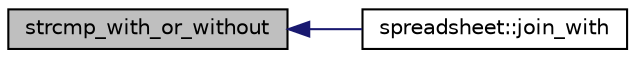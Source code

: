 digraph "strcmp_with_or_without"
{
  edge [fontname="Helvetica",fontsize="10",labelfontname="Helvetica",labelfontsize="10"];
  node [fontname="Helvetica",fontsize="10",shape=record];
  rankdir="LR";
  Node7 [label="strcmp_with_or_without",height=0.2,width=0.4,color="black", fillcolor="grey75", style="filled", fontcolor="black"];
  Node7 -> Node8 [dir="back",color="midnightblue",fontsize="10",style="solid",fontname="Helvetica"];
  Node8 [label="spreadsheet::join_with",height=0.2,width=0.4,color="black", fillcolor="white", style="filled",URL="$d8/d11/classspreadsheet.html#acc04b0c07a3f45262eb7accf78d411d4"];
}
